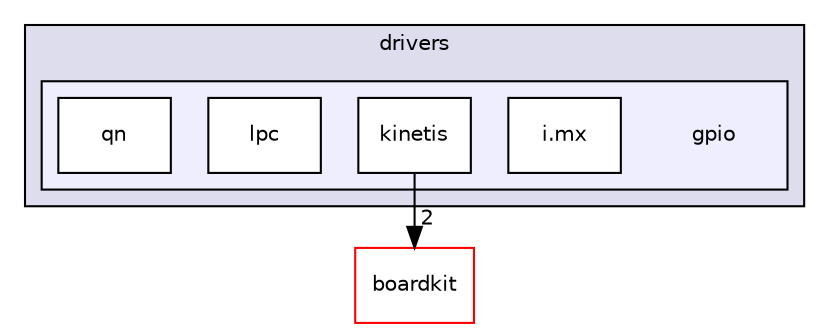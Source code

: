 digraph "drivers/gpio" {
  compound=true
  node [ fontsize="10", fontname="Helvetica"];
  edge [ labelfontsize="10", labelfontname="Helvetica"];
  subgraph clusterdir_14bc92f4b96c8519b376567118ac28b3 {
    graph [ bgcolor="#ddddee", pencolor="black", label="drivers" fontname="Helvetica", fontsize="10", URL="dir_14bc92f4b96c8519b376567118ac28b3.html"]
  subgraph clusterdir_999ea29f6fe13f1ec5dc080b8071f0d8 {
    graph [ bgcolor="#eeeeff", pencolor="black", label="" URL="dir_999ea29f6fe13f1ec5dc080b8071f0d8.html"];
    dir_999ea29f6fe13f1ec5dc080b8071f0d8 [shape=plaintext label="gpio"];
    dir_fc35740a06f7daf54b8a98171d85a9f4 [shape=box label="i.mx" color="black" fillcolor="white" style="filled" URL="dir_fc35740a06f7daf54b8a98171d85a9f4.html"];
    dir_807d981233a0048c225e9ae0c4de669d [shape=box label="kinetis" color="black" fillcolor="white" style="filled" URL="dir_807d981233a0048c225e9ae0c4de669d.html"];
    dir_7f8d96163e4e0b785540ea0d9c7e69e6 [shape=box label="lpc" color="black" fillcolor="white" style="filled" URL="dir_7f8d96163e4e0b785540ea0d9c7e69e6.html"];
    dir_39f4cee135afd1726b397b5722054908 [shape=box label="qn" color="black" fillcolor="white" style="filled" URL="dir_39f4cee135afd1726b397b5722054908.html"];
  }
  }
  dir_6994211064bad48d3d63a6227f5100d6 [shape=box label="boardkit" fillcolor="white" style="filled" color="red" URL="dir_6994211064bad48d3d63a6227f5100d6.html"];
  dir_807d981233a0048c225e9ae0c4de669d->dir_6994211064bad48d3d63a6227f5100d6 [headlabel="2", labeldistance=1.5 headhref="dir_000079_000007.html"];
}
